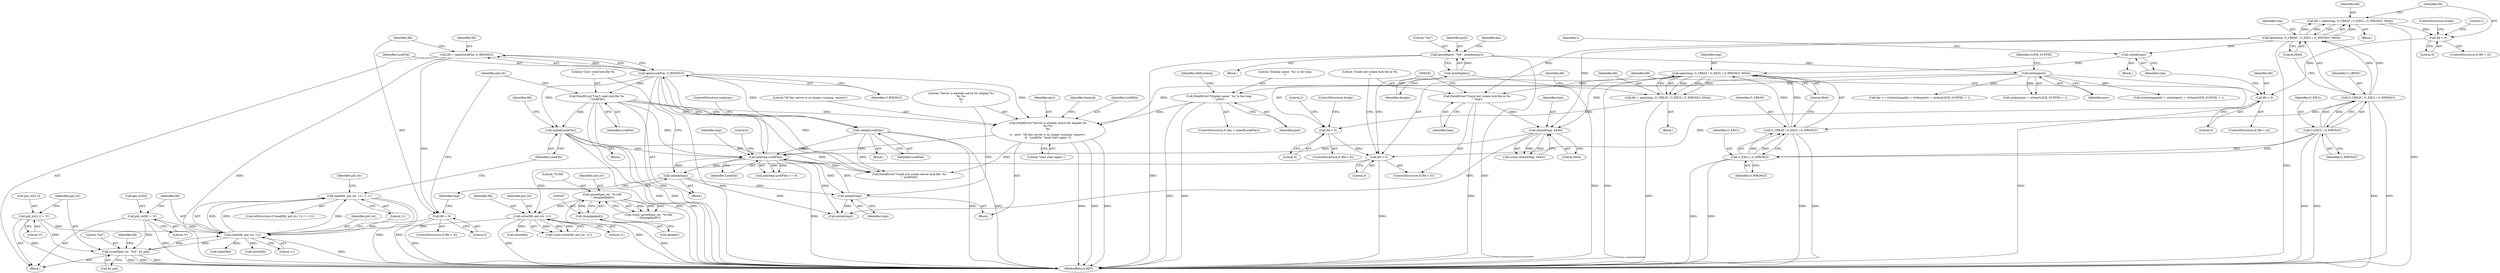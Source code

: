 digraph "0_xserver_6ba44b91e37622ef8c146d8f2ac92d708a18ed34@API" {
"1000313" [label="(Call,read(lfd, pid_str, 11) != 11)"];
"1000314" [label="(Call,read(lfd, pid_str, 11))"];
"1000298" [label="(Call,lfd < 0)"];
"1000292" [label="(Call,lfd = open(LockFile, O_RDONLY))"];
"1000294" [label="(Call,open(LockFile, O_RDONLY))"];
"1000282" [label="(Call,link(tmp,LockFile))"];
"1000302" [label="(Call,unlink(tmp))"];
"1000257" [label="(Call,chmod(tmp, 0444))"];
"1000215" [label="(Call,open(tmp, O_CREAT | O_EXCL | O_WRONLY, 0644))"];
"1000204" [label="(Call,unlink(tmp))"];
"1000180" [label="(Call,open(tmp, O_CREAT | O_EXCL | O_WRONLY, 0644))"];
"1000182" [label="(Call,O_CREAT | O_EXCL | O_WRONLY)"];
"1000184" [label="(Call,O_EXCL | O_WRONLY)"];
"1000217" [label="(Call,O_CREAT | O_EXCL | O_WRONLY)"];
"1000219" [label="(Call,O_EXCL | O_WRONLY)"];
"1000238" [label="(Call,FatalError(\"Could not create lock file in %s\n\", tmp))"];
"1000371" [label="(Call,unlink(tmp))"];
"1000373" [label="(Call,FatalError(\"Server is already active for display %s\n%s %s\n%s\n\",\n\t\t   port, \"\tIf this server is no longer running, remove\",\n\t\t   LockFile, \"\tand start again.\"))"];
"1000154" [label="(Call,strlen(port))"];
"1000131" [label="(Call,sprintf(port, \"%d\", atoi(display)))"];
"1000134" [label="(Call,atoi(display))"];
"1000165" [label="(Call,FatalError(\"Display name `%s' is too long\n\", port))"];
"1000304" [label="(Call,FatalError(\"Can't read lock file %s\n\", LockFile))"];
"1000320" [label="(Call,unlink(LockFile))"];
"1000354" [label="(Call,unlink(LockFile))"];
"1000325" [label="(Call,pid_str[11] = '\0')"];
"1000330" [label="(Call,sscanf(pid_str, \"%d\", &l_pid))"];
"1000307" [label="(Call,pid_str[0] = '\0')"];
"1000251" [label="(Call,write(lfd, pid_str, 11))"];
"1000235" [label="(Call,lfd < 0)"];
"1000224" [label="(Call,lfd < 0)"];
"1000213" [label="(Call,lfd = open(tmp, O_CREAT | O_EXCL | O_WRONLY, 0644))"];
"1000200" [label="(Call,lfd < 0)"];
"1000189" [label="(Call,lfd < 0)"];
"1000178" [label="(Call,lfd = open(tmp, O_CREAT | O_EXCL | O_WRONLY, 0644))"];
"1000243" [label="(Call,sprintf(pid_str, \"%10ld\n\", (long)getpid()))"];
"1000246" [label="(Call,(long)getpid())"];
"1000135" [label="(Identifier,display)"];
"1000219" [label="(Call,O_EXCL | O_WRONLY)"];
"1000150" [label="(Call,strlen(tmppath) + strlen(port) + strlen(LOCK_SUFFIX) + 1)"];
"1000249" [label="(Call,(void) write(lfd, pid_str, 11))"];
"1000245" [label="(Literal,\"%10ld\n\")"];
"1000191" [label="(Literal,0)"];
"1000371" [label="(Call,unlink(tmp))"];
"1000384" [label="(Call,FatalError(\"Could not create server lock file: %s\n\", LockFile))"];
"1000378" [label="(Literal,\"\tand start again.\")"];
"1000257" [label="(Call,chmod(tmp, 0444))"];
"1000320" [label="(Call,unlink(LockFile))"];
"1000303" [label="(Identifier,tmp)"];
"1000213" [label="(Call,lfd = open(tmp, O_CREAT | O_EXCL | O_WRONLY, 0644))"];
"1000199" [label="(ControlStructure,if (lfd < 0))"];
"1000179" [label="(Identifier,lfd)"];
"1000297" [label="(ControlStructure,if (lfd < 0))"];
"1000291" [label="(Block,)"];
"1000165" [label="(Call,FatalError(\"Display name `%s' is too long\n\", port))"];
"1000292" [label="(Call,lfd = open(LockFile, O_RDONLY))"];
"1000377" [label="(Identifier,LockFile)"];
"1000281" [label="(Call,link(tmp,LockFile) == 0)"];
"1000154" [label="(Call,strlen(port))"];
"1000254" [label="(Literal,11)"];
"1000304" [label="(Call,FatalError(\"Can't read lock file %s\n\", LockFile))"];
"1000134" [label="(Call,atoi(display))"];
"1000390" [label="(MethodReturn,RET)"];
"1000282" [label="(Call,link(tmp,LockFile))"];
"1000312" [label="(ControlStructure,if (read(lfd, pid_str, 11) != 11))"];
"1000239" [label="(Literal,\"Could not create lock file in %s\n\")"];
"1000230" [label="(ControlStructure,break;)"];
"1000222" [label="(Literal,0644)"];
"1000186" [label="(Identifier,O_WRONLY)"];
"1000327" [label="(Identifier,pid_str)"];
"1000183" [label="(Identifier,O_CREAT)"];
"1000356" [label="(ControlStructure,continue;)"];
"1000228" [label="(Literal,2)"];
"1000306" [label="(Identifier,LockFile)"];
"1000293" [label="(Identifier,lfd)"];
"1000185" [label="(Identifier,O_EXCL)"];
"1000166" [label="(Literal,\"Display name `%s' is too long\n\")"];
"1000300" [label="(Literal,0)"];
"1000374" [label="(Literal,\"Server is already active for display %s\n%s %s\n%s\n\")"];
"1000373" [label="(Call,FatalError(\"Server is already active for display %s\n%s %s\n%s\n\",\n\t\t   port, \"\tIf this server is no longer running, remove\",\n\t\t   LockFile, \"\tand start again.\"))"];
"1000243" [label="(Call,sprintf(pid_str, \"%10ld\n\", (long)getpid()))"];
"1000294" [label="(Call,open(LockFile, O_RDONLY))"];
"1000132" [label="(Identifier,port)"];
"1000376" [label="(Literal,\"\tIf this server is no longer running, remove\")"];
"1000203" [label="(Block,)"];
"1000148" [label="(Call,len += strlen(tmppath) + strlen(port) + strlen(LOCK_SUFFIX) + 1)"];
"1000236" [label="(Identifier,lfd)"];
"1000309" [label="(Identifier,pid_str)"];
"1000283" [label="(Identifier,tmp)"];
"1000299" [label="(Identifier,lfd)"];
"1000167" [label="(Identifier,port)"];
"1000205" [label="(Identifier,tmp)"];
"1000329" [label="(Literal,'\0')"];
"1000131" [label="(Call,sprintf(port, \"%d\", atoi(display)))"];
"1000318" [label="(Literal,11)"];
"1000323" [label="(Identifier,lfd)"];
"1000184" [label="(Call,O_EXCL | O_WRONLY)"];
"1000307" [label="(Call,pid_str[0] = '\0')"];
"1000190" [label="(Identifier,lfd)"];
"1000182" [label="(Call,O_CREAT | O_EXCL | O_WRONLY)"];
"1000284" [label="(Identifier,LockFile)"];
"1000375" [label="(Identifier,port)"];
"1000313" [label="(Call,read(lfd, pid_str, 11) != 11)"];
"1000259" [label="(Literal,0444)"];
"1000221" [label="(Identifier,O_WRONLY)"];
"1000207" [label="(Identifier,i)"];
"1000332" [label="(Literal,\"%d\")"];
"1000235" [label="(Call,lfd < 0)"];
"1000237" [label="(Literal,0)"];
"1000244" [label="(Identifier,pid_str)"];
"1000298" [label="(Call,lfd < 0)"];
"1000333" [label="(Call,&l_pid)"];
"1000251" [label="(Call,write(lfd, pid_str, 11))"];
"1000160" [label="(ControlStructure,if (len > sizeof(LockFile)))"];
"1000217" [label="(Call,O_CREAT | O_EXCL | O_WRONLY)"];
"1000354" [label="(Call,unlink(LockFile))"];
"1000240" [label="(Identifier,tmp)"];
"1000224" [label="(Call,lfd < 0)"];
"1000295" [label="(Identifier,LockFile)"];
"1000370" [label="(Block,)"];
"1000158" [label="(Identifier,LOCK_SUFFIX)"];
"1000302" [label="(Call,unlink(tmp))"];
"1000111" [label="(Block,)"];
"1000311" [label="(Literal,'\0')"];
"1000187" [label="(Literal,0644)"];
"1000215" [label="(Call,open(tmp, O_CREAT | O_EXCL | O_WRONLY, 0644))"];
"1000225" [label="(Identifier,lfd)"];
"1000201" [label="(Identifier,lfd)"];
"1000315" [label="(Identifier,lfd)"];
"1000317" [label="(Literal,11)"];
"1000169" [label="(Identifier,StillLocking)"];
"1000189" [label="(Call,lfd < 0)"];
"1000296" [label="(Identifier,O_RDONLY)"];
"1000188" [label="(ControlStructure,if (lfd < 0))"];
"1000181" [label="(Identifier,tmp)"];
"1000314" [label="(Call,read(lfd, pid_str, 11))"];
"1000200" [label="(Call,lfd < 0)"];
"1000330" [label="(Call,sscanf(pid_str, \"%d\", &l_pid))"];
"1000322" [label="(Call,close(lfd))"];
"1000195" [label="(ControlStructure,break;)"];
"1000220" [label="(Identifier,O_EXCL)"];
"1000153" [label="(Call,strlen(port) + strlen(LOCK_SUFFIX) + 1)"];
"1000218" [label="(Identifier,O_CREAT)"];
"1000325" [label="(Call,pid_str[11] = '\0')"];
"1000180" [label="(Call,open(tmp, O_CREAT | O_EXCL | O_WRONLY, 0644))"];
"1000223" [label="(ControlStructure,if (lfd < 0))"];
"1000253" [label="(Identifier,pid_str)"];
"1000137" [label="(Identifier,len)"];
"1000234" [label="(ControlStructure,if (lfd < 0))"];
"1000202" [label="(Literal,0)"];
"1000248" [label="(Call,getpid())"];
"1000246" [label="(Call,(long)getpid())"];
"1000273" [label="(Identifier,haslock)"];
"1000326" [label="(Call,pid_str[11])"];
"1000331" [label="(Identifier,pid_str)"];
"1000175" [label="(Block,)"];
"1000155" [label="(Identifier,port)"];
"1000204" [label="(Call,unlink(tmp))"];
"1000214" [label="(Identifier,lfd)"];
"1000216" [label="(Identifier,tmp)"];
"1000262" [label="(Call,close(lfd))"];
"1000210" [label="(Block,)"];
"1000258" [label="(Identifier,tmp)"];
"1000133" [label="(Literal,\"%d\")"];
"1000305" [label="(Literal,\"Can't read lock file %s\n\")"];
"1000372" [label="(Identifier,tmp)"];
"1000178" [label="(Call,lfd = open(tmp, O_CREAT | O_EXCL | O_WRONLY, 0644))"];
"1000301" [label="(Block,)"];
"1000241" [label="(Call,(void) sprintf(pid_str, \"%10ld\n\", (long)getpid()))"];
"1000238" [label="(Call,FatalError(\"Could not create lock file in %s\n\", tmp))"];
"1000308" [label="(Call,pid_str[0])"];
"1000335" [label="(Call,close(lfd))"];
"1000355" [label="(Identifier,LockFile)"];
"1000379" [label="(Call,unlink(tmp))"];
"1000193" [label="(Literal,2)"];
"1000316" [label="(Identifier,pid_str)"];
"1000321" [label="(Identifier,LockFile)"];
"1000285" [label="(Literal,0)"];
"1000319" [label="(Block,)"];
"1000252" [label="(Identifier,lfd)"];
"1000353" [label="(Block,)"];
"1000336" [label="(Identifier,lfd)"];
"1000226" [label="(Literal,0)"];
"1000255" [label="(Call,(void) chmod(tmp, 0444))"];
"1000313" -> "1000312"  [label="AST: "];
"1000313" -> "1000318"  [label="CFG: "];
"1000314" -> "1000313"  [label="AST: "];
"1000318" -> "1000313"  [label="AST: "];
"1000321" -> "1000313"  [label="CFG: "];
"1000327" -> "1000313"  [label="CFG: "];
"1000313" -> "1000390"  [label="DDG: "];
"1000313" -> "1000390"  [label="DDG: "];
"1000314" -> "1000313"  [label="DDG: "];
"1000314" -> "1000313"  [label="DDG: "];
"1000314" -> "1000313"  [label="DDG: "];
"1000314" -> "1000317"  [label="CFG: "];
"1000315" -> "1000314"  [label="AST: "];
"1000316" -> "1000314"  [label="AST: "];
"1000317" -> "1000314"  [label="AST: "];
"1000318" -> "1000314"  [label="CFG: "];
"1000314" -> "1000390"  [label="DDG: "];
"1000298" -> "1000314"  [label="DDG: "];
"1000325" -> "1000314"  [label="DDG: "];
"1000330" -> "1000314"  [label="DDG: "];
"1000251" -> "1000314"  [label="DDG: "];
"1000307" -> "1000314"  [label="DDG: "];
"1000314" -> "1000322"  [label="DDG: "];
"1000314" -> "1000330"  [label="DDG: "];
"1000314" -> "1000335"  [label="DDG: "];
"1000298" -> "1000297"  [label="AST: "];
"1000298" -> "1000300"  [label="CFG: "];
"1000299" -> "1000298"  [label="AST: "];
"1000300" -> "1000298"  [label="AST: "];
"1000303" -> "1000298"  [label="CFG: "];
"1000309" -> "1000298"  [label="CFG: "];
"1000298" -> "1000390"  [label="DDG: "];
"1000292" -> "1000298"  [label="DDG: "];
"1000292" -> "1000291"  [label="AST: "];
"1000292" -> "1000294"  [label="CFG: "];
"1000293" -> "1000292"  [label="AST: "];
"1000294" -> "1000292"  [label="AST: "];
"1000299" -> "1000292"  [label="CFG: "];
"1000292" -> "1000390"  [label="DDG: "];
"1000294" -> "1000292"  [label="DDG: "];
"1000294" -> "1000292"  [label="DDG: "];
"1000294" -> "1000296"  [label="CFG: "];
"1000295" -> "1000294"  [label="AST: "];
"1000296" -> "1000294"  [label="AST: "];
"1000294" -> "1000390"  [label="DDG: "];
"1000294" -> "1000390"  [label="DDG: "];
"1000294" -> "1000282"  [label="DDG: "];
"1000282" -> "1000294"  [label="DDG: "];
"1000294" -> "1000304"  [label="DDG: "];
"1000294" -> "1000320"  [label="DDG: "];
"1000294" -> "1000354"  [label="DDG: "];
"1000294" -> "1000373"  [label="DDG: "];
"1000294" -> "1000384"  [label="DDG: "];
"1000282" -> "1000281"  [label="AST: "];
"1000282" -> "1000284"  [label="CFG: "];
"1000283" -> "1000282"  [label="AST: "];
"1000284" -> "1000282"  [label="AST: "];
"1000285" -> "1000282"  [label="CFG: "];
"1000282" -> "1000390"  [label="DDG: "];
"1000282" -> "1000281"  [label="DDG: "];
"1000282" -> "1000281"  [label="DDG: "];
"1000302" -> "1000282"  [label="DDG: "];
"1000257" -> "1000282"  [label="DDG: "];
"1000371" -> "1000282"  [label="DDG: "];
"1000373" -> "1000282"  [label="DDG: "];
"1000304" -> "1000282"  [label="DDG: "];
"1000320" -> "1000282"  [label="DDG: "];
"1000354" -> "1000282"  [label="DDG: "];
"1000282" -> "1000302"  [label="DDG: "];
"1000282" -> "1000371"  [label="DDG: "];
"1000282" -> "1000379"  [label="DDG: "];
"1000282" -> "1000384"  [label="DDG: "];
"1000302" -> "1000301"  [label="AST: "];
"1000302" -> "1000303"  [label="CFG: "];
"1000303" -> "1000302"  [label="AST: "];
"1000305" -> "1000302"  [label="CFG: "];
"1000302" -> "1000371"  [label="DDG: "];
"1000302" -> "1000379"  [label="DDG: "];
"1000257" -> "1000255"  [label="AST: "];
"1000257" -> "1000259"  [label="CFG: "];
"1000258" -> "1000257"  [label="AST: "];
"1000259" -> "1000257"  [label="AST: "];
"1000255" -> "1000257"  [label="CFG: "];
"1000257" -> "1000255"  [label="DDG: "];
"1000257" -> "1000255"  [label="DDG: "];
"1000215" -> "1000257"  [label="DDG: "];
"1000238" -> "1000257"  [label="DDG: "];
"1000180" -> "1000257"  [label="DDG: "];
"1000257" -> "1000379"  [label="DDG: "];
"1000215" -> "1000213"  [label="AST: "];
"1000215" -> "1000222"  [label="CFG: "];
"1000216" -> "1000215"  [label="AST: "];
"1000217" -> "1000215"  [label="AST: "];
"1000222" -> "1000215"  [label="AST: "];
"1000213" -> "1000215"  [label="CFG: "];
"1000215" -> "1000390"  [label="DDG: "];
"1000215" -> "1000213"  [label="DDG: "];
"1000215" -> "1000213"  [label="DDG: "];
"1000215" -> "1000213"  [label="DDG: "];
"1000204" -> "1000215"  [label="DDG: "];
"1000217" -> "1000215"  [label="DDG: "];
"1000217" -> "1000215"  [label="DDG: "];
"1000215" -> "1000238"  [label="DDG: "];
"1000204" -> "1000203"  [label="AST: "];
"1000204" -> "1000205"  [label="CFG: "];
"1000205" -> "1000204"  [label="AST: "];
"1000207" -> "1000204"  [label="CFG: "];
"1000180" -> "1000204"  [label="DDG: "];
"1000180" -> "1000178"  [label="AST: "];
"1000180" -> "1000187"  [label="CFG: "];
"1000181" -> "1000180"  [label="AST: "];
"1000182" -> "1000180"  [label="AST: "];
"1000187" -> "1000180"  [label="AST: "];
"1000178" -> "1000180"  [label="CFG: "];
"1000180" -> "1000390"  [label="DDG: "];
"1000180" -> "1000178"  [label="DDG: "];
"1000180" -> "1000178"  [label="DDG: "];
"1000180" -> "1000178"  [label="DDG: "];
"1000182" -> "1000180"  [label="DDG: "];
"1000182" -> "1000180"  [label="DDG: "];
"1000180" -> "1000238"  [label="DDG: "];
"1000182" -> "1000184"  [label="CFG: "];
"1000183" -> "1000182"  [label="AST: "];
"1000184" -> "1000182"  [label="AST: "];
"1000187" -> "1000182"  [label="CFG: "];
"1000182" -> "1000390"  [label="DDG: "];
"1000182" -> "1000390"  [label="DDG: "];
"1000184" -> "1000182"  [label="DDG: "];
"1000184" -> "1000182"  [label="DDG: "];
"1000182" -> "1000217"  [label="DDG: "];
"1000184" -> "1000186"  [label="CFG: "];
"1000185" -> "1000184"  [label="AST: "];
"1000186" -> "1000184"  [label="AST: "];
"1000184" -> "1000390"  [label="DDG: "];
"1000184" -> "1000390"  [label="DDG: "];
"1000184" -> "1000219"  [label="DDG: "];
"1000184" -> "1000219"  [label="DDG: "];
"1000217" -> "1000219"  [label="CFG: "];
"1000218" -> "1000217"  [label="AST: "];
"1000219" -> "1000217"  [label="AST: "];
"1000222" -> "1000217"  [label="CFG: "];
"1000217" -> "1000390"  [label="DDG: "];
"1000217" -> "1000390"  [label="DDG: "];
"1000219" -> "1000217"  [label="DDG: "];
"1000219" -> "1000217"  [label="DDG: "];
"1000219" -> "1000221"  [label="CFG: "];
"1000220" -> "1000219"  [label="AST: "];
"1000221" -> "1000219"  [label="AST: "];
"1000219" -> "1000390"  [label="DDG: "];
"1000219" -> "1000390"  [label="DDG: "];
"1000238" -> "1000234"  [label="AST: "];
"1000238" -> "1000240"  [label="CFG: "];
"1000239" -> "1000238"  [label="AST: "];
"1000240" -> "1000238"  [label="AST: "];
"1000242" -> "1000238"  [label="CFG: "];
"1000238" -> "1000390"  [label="DDG: "];
"1000371" -> "1000370"  [label="AST: "];
"1000371" -> "1000372"  [label="CFG: "];
"1000372" -> "1000371"  [label="AST: "];
"1000374" -> "1000371"  [label="CFG: "];
"1000371" -> "1000379"  [label="DDG: "];
"1000373" -> "1000370"  [label="AST: "];
"1000373" -> "1000378"  [label="CFG: "];
"1000374" -> "1000373"  [label="AST: "];
"1000375" -> "1000373"  [label="AST: "];
"1000376" -> "1000373"  [label="AST: "];
"1000377" -> "1000373"  [label="AST: "];
"1000378" -> "1000373"  [label="AST: "];
"1000273" -> "1000373"  [label="CFG: "];
"1000373" -> "1000390"  [label="DDG: "];
"1000373" -> "1000390"  [label="DDG: "];
"1000373" -> "1000390"  [label="DDG: "];
"1000154" -> "1000373"  [label="DDG: "];
"1000165" -> "1000373"  [label="DDG: "];
"1000304" -> "1000373"  [label="DDG: "];
"1000373" -> "1000384"  [label="DDG: "];
"1000154" -> "1000153"  [label="AST: "];
"1000154" -> "1000155"  [label="CFG: "];
"1000155" -> "1000154"  [label="AST: "];
"1000158" -> "1000154"  [label="CFG: "];
"1000154" -> "1000390"  [label="DDG: "];
"1000154" -> "1000148"  [label="DDG: "];
"1000154" -> "1000150"  [label="DDG: "];
"1000154" -> "1000153"  [label="DDG: "];
"1000131" -> "1000154"  [label="DDG: "];
"1000154" -> "1000165"  [label="DDG: "];
"1000131" -> "1000111"  [label="AST: "];
"1000131" -> "1000134"  [label="CFG: "];
"1000132" -> "1000131"  [label="AST: "];
"1000133" -> "1000131"  [label="AST: "];
"1000134" -> "1000131"  [label="AST: "];
"1000137" -> "1000131"  [label="CFG: "];
"1000131" -> "1000390"  [label="DDG: "];
"1000131" -> "1000390"  [label="DDG: "];
"1000134" -> "1000131"  [label="DDG: "];
"1000134" -> "1000135"  [label="CFG: "];
"1000135" -> "1000134"  [label="AST: "];
"1000134" -> "1000390"  [label="DDG: "];
"1000165" -> "1000160"  [label="AST: "];
"1000165" -> "1000167"  [label="CFG: "];
"1000166" -> "1000165"  [label="AST: "];
"1000167" -> "1000165"  [label="AST: "];
"1000169" -> "1000165"  [label="CFG: "];
"1000165" -> "1000390"  [label="DDG: "];
"1000165" -> "1000390"  [label="DDG: "];
"1000304" -> "1000301"  [label="AST: "];
"1000304" -> "1000306"  [label="CFG: "];
"1000305" -> "1000304"  [label="AST: "];
"1000306" -> "1000304"  [label="AST: "];
"1000309" -> "1000304"  [label="CFG: "];
"1000304" -> "1000390"  [label="DDG: "];
"1000304" -> "1000390"  [label="DDG: "];
"1000304" -> "1000320"  [label="DDG: "];
"1000304" -> "1000354"  [label="DDG: "];
"1000304" -> "1000384"  [label="DDG: "];
"1000320" -> "1000319"  [label="AST: "];
"1000320" -> "1000321"  [label="CFG: "];
"1000321" -> "1000320"  [label="AST: "];
"1000323" -> "1000320"  [label="CFG: "];
"1000320" -> "1000390"  [label="DDG: "];
"1000320" -> "1000390"  [label="DDG: "];
"1000320" -> "1000384"  [label="DDG: "];
"1000354" -> "1000353"  [label="AST: "];
"1000354" -> "1000355"  [label="CFG: "];
"1000355" -> "1000354"  [label="AST: "];
"1000356" -> "1000354"  [label="CFG: "];
"1000354" -> "1000390"  [label="DDG: "];
"1000354" -> "1000390"  [label="DDG: "];
"1000354" -> "1000384"  [label="DDG: "];
"1000325" -> "1000291"  [label="AST: "];
"1000325" -> "1000329"  [label="CFG: "];
"1000326" -> "1000325"  [label="AST: "];
"1000329" -> "1000325"  [label="AST: "];
"1000331" -> "1000325"  [label="CFG: "];
"1000325" -> "1000390"  [label="DDG: "];
"1000325" -> "1000330"  [label="DDG: "];
"1000330" -> "1000291"  [label="AST: "];
"1000330" -> "1000333"  [label="CFG: "];
"1000331" -> "1000330"  [label="AST: "];
"1000332" -> "1000330"  [label="AST: "];
"1000333" -> "1000330"  [label="AST: "];
"1000336" -> "1000330"  [label="CFG: "];
"1000330" -> "1000390"  [label="DDG: "];
"1000330" -> "1000390"  [label="DDG: "];
"1000330" -> "1000390"  [label="DDG: "];
"1000307" -> "1000330"  [label="DDG: "];
"1000307" -> "1000291"  [label="AST: "];
"1000307" -> "1000311"  [label="CFG: "];
"1000308" -> "1000307"  [label="AST: "];
"1000311" -> "1000307"  [label="AST: "];
"1000315" -> "1000307"  [label="CFG: "];
"1000307" -> "1000390"  [label="DDG: "];
"1000251" -> "1000249"  [label="AST: "];
"1000251" -> "1000254"  [label="CFG: "];
"1000252" -> "1000251"  [label="AST: "];
"1000253" -> "1000251"  [label="AST: "];
"1000254" -> "1000251"  [label="AST: "];
"1000249" -> "1000251"  [label="CFG: "];
"1000251" -> "1000390"  [label="DDG: "];
"1000251" -> "1000249"  [label="DDG: "];
"1000251" -> "1000249"  [label="DDG: "];
"1000251" -> "1000249"  [label="DDG: "];
"1000235" -> "1000251"  [label="DDG: "];
"1000243" -> "1000251"  [label="DDG: "];
"1000251" -> "1000262"  [label="DDG: "];
"1000235" -> "1000234"  [label="AST: "];
"1000235" -> "1000237"  [label="CFG: "];
"1000236" -> "1000235"  [label="AST: "];
"1000237" -> "1000235"  [label="AST: "];
"1000239" -> "1000235"  [label="CFG: "];
"1000242" -> "1000235"  [label="CFG: "];
"1000235" -> "1000390"  [label="DDG: "];
"1000224" -> "1000235"  [label="DDG: "];
"1000200" -> "1000235"  [label="DDG: "];
"1000224" -> "1000223"  [label="AST: "];
"1000224" -> "1000226"  [label="CFG: "];
"1000225" -> "1000224"  [label="AST: "];
"1000226" -> "1000224"  [label="AST: "];
"1000228" -> "1000224"  [label="CFG: "];
"1000230" -> "1000224"  [label="CFG: "];
"1000213" -> "1000224"  [label="DDG: "];
"1000213" -> "1000210"  [label="AST: "];
"1000214" -> "1000213"  [label="AST: "];
"1000225" -> "1000213"  [label="CFG: "];
"1000213" -> "1000390"  [label="DDG: "];
"1000200" -> "1000199"  [label="AST: "];
"1000200" -> "1000202"  [label="CFG: "];
"1000201" -> "1000200"  [label="AST: "];
"1000202" -> "1000200"  [label="AST: "];
"1000205" -> "1000200"  [label="CFG: "];
"1000236" -> "1000200"  [label="CFG: "];
"1000189" -> "1000200"  [label="DDG: "];
"1000189" -> "1000188"  [label="AST: "];
"1000189" -> "1000191"  [label="CFG: "];
"1000190" -> "1000189"  [label="AST: "];
"1000191" -> "1000189"  [label="AST: "];
"1000193" -> "1000189"  [label="CFG: "];
"1000195" -> "1000189"  [label="CFG: "];
"1000178" -> "1000189"  [label="DDG: "];
"1000178" -> "1000175"  [label="AST: "];
"1000179" -> "1000178"  [label="AST: "];
"1000190" -> "1000178"  [label="CFG: "];
"1000178" -> "1000390"  [label="DDG: "];
"1000243" -> "1000241"  [label="AST: "];
"1000243" -> "1000246"  [label="CFG: "];
"1000244" -> "1000243"  [label="AST: "];
"1000245" -> "1000243"  [label="AST: "];
"1000246" -> "1000243"  [label="AST: "];
"1000241" -> "1000243"  [label="CFG: "];
"1000243" -> "1000390"  [label="DDG: "];
"1000243" -> "1000241"  [label="DDG: "];
"1000243" -> "1000241"  [label="DDG: "];
"1000243" -> "1000241"  [label="DDG: "];
"1000246" -> "1000243"  [label="DDG: "];
"1000246" -> "1000248"  [label="CFG: "];
"1000247" -> "1000246"  [label="AST: "];
"1000248" -> "1000246"  [label="AST: "];
"1000246" -> "1000390"  [label="DDG: "];
}
